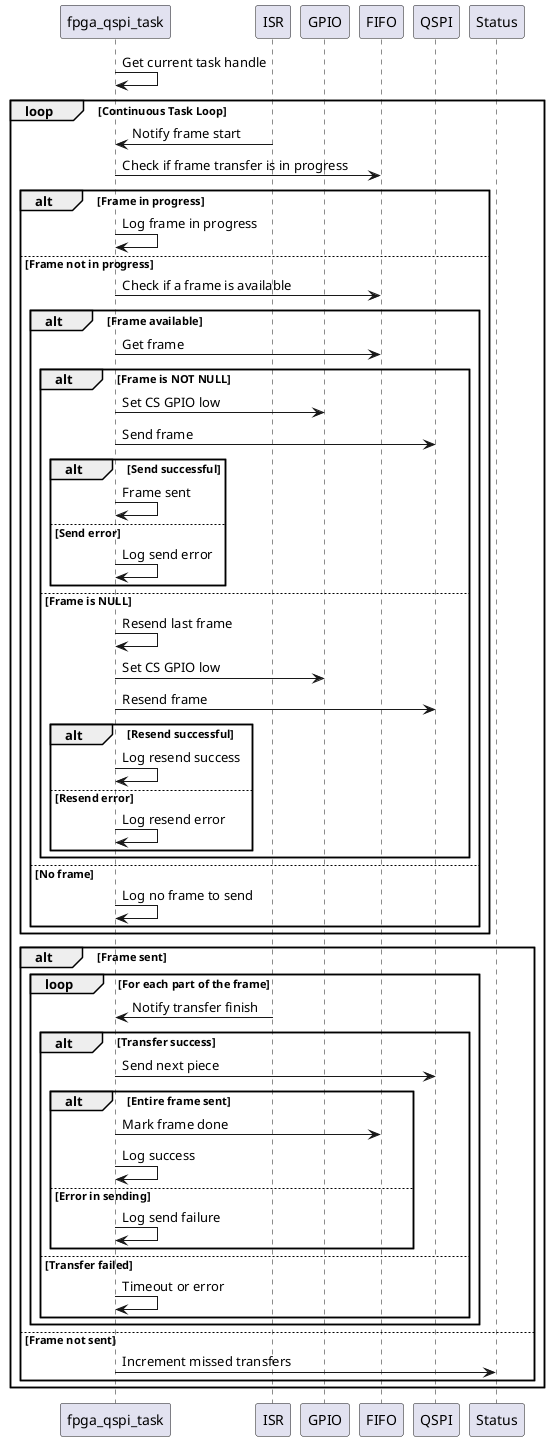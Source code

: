 @startuml
participant "fpga_qspi_task" as Task
participant "ISR" as ISR
participant "GPIO" as GPIO
participant "FIFO" as FIFO
participant "QSPI" as QSPI
participant "Status" as Status

Task -> Task: Get current task handle


loop Continuous Task Loop
    ISR -> Task: Notify frame start
    Task -> FIFO: Check if frame transfer is in progress
    alt Frame in progress
        Task -> Task: Log frame in progress
    else Frame not in progress
        Task -> FIFO: Check if a frame is available
        alt Frame available
            Task -> FIFO: Get frame
            alt Frame is NOT NULL
                Task -> GPIO: Set CS GPIO low
                Task -> QSPI: Send frame
                alt Send successful
                    Task -> Task: Frame sent
                else Send error
                    Task -> Task: Log send error
                end
            else Frame is NULL
                Task -> Task: Resend last frame
                Task -> GPIO: Set CS GPIO low
                Task -> QSPI: Resend frame
                alt Resend successful
                    Task -> Task: Log resend success
                else Resend error
                    Task -> Task: Log resend error
                end
            end
        else No frame
            Task -> Task: Log no frame to send
        end
    end

    alt Frame sent
        loop For each part of the frame
            ISR -> Task: Notify transfer finish
            alt Transfer success
                Task -> QSPI: Send next piece
                alt Entire frame sent
                    Task -> FIFO: Mark frame done
                    Task -> Task: Log success
                else Error in sending
                    Task -> Task: Log send failure
                end
            else Transfer failed
                Task -> Task: Timeout or error
            end
        end
    else Frame not sent
        Task -> Status: Increment missed transfers
    end
end

@enduml